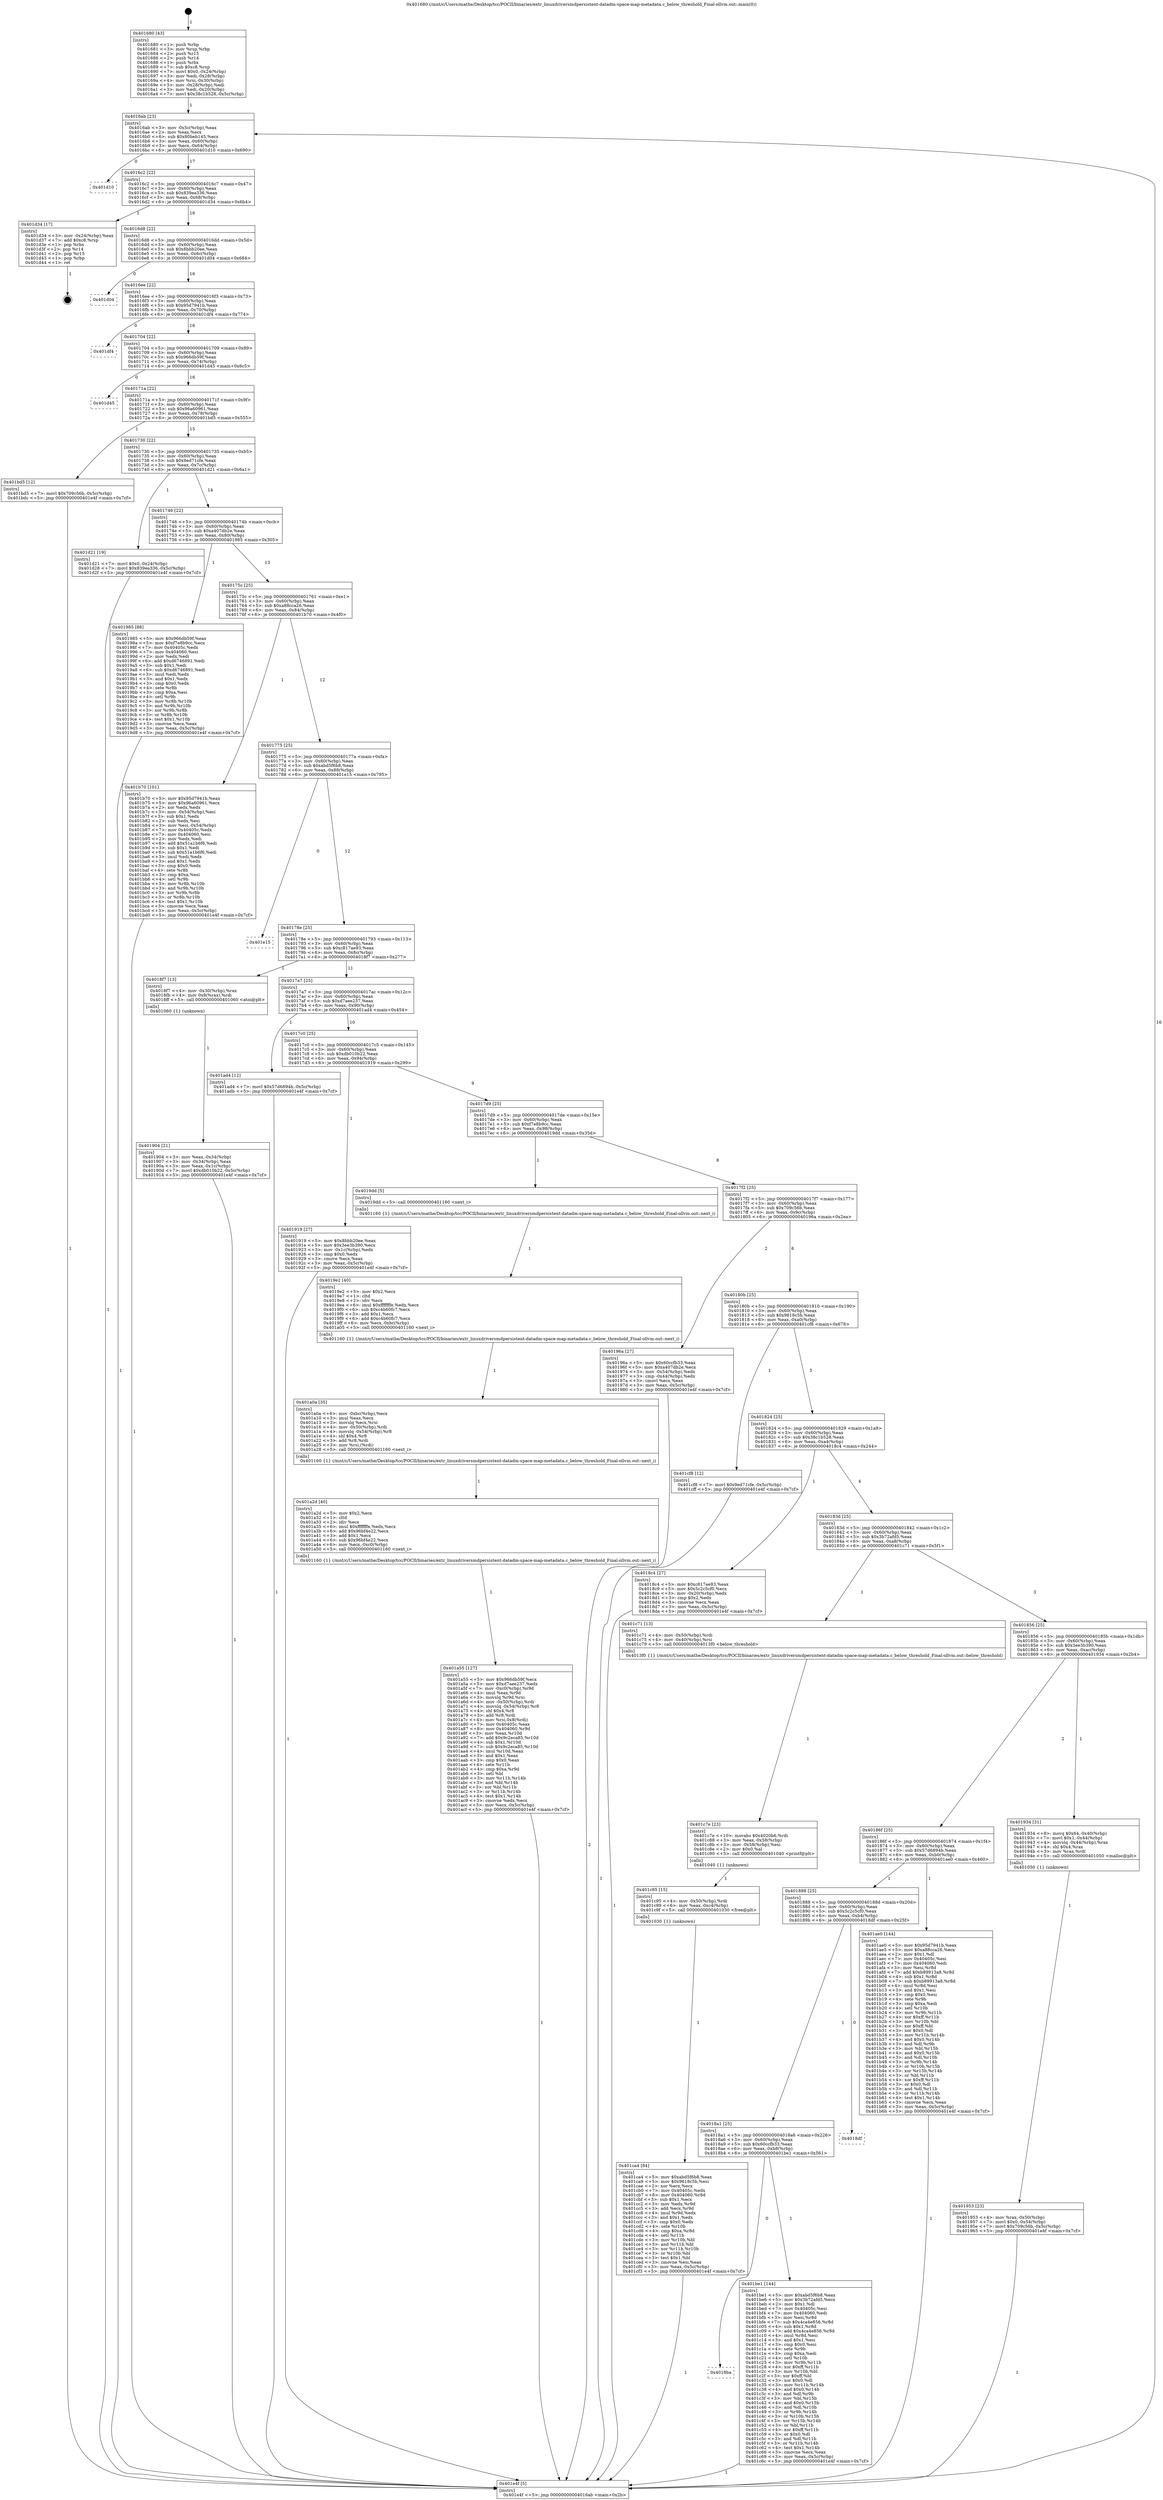 digraph "0x401680" {
  label = "0x401680 (/mnt/c/Users/mathe/Desktop/tcc/POCII/binaries/extr_linuxdriversmdpersistent-datadm-space-map-metadata.c_below_threshold_Final-ollvm.out::main(0))"
  labelloc = "t"
  node[shape=record]

  Entry [label="",width=0.3,height=0.3,shape=circle,fillcolor=black,style=filled]
  "0x4016ab" [label="{
     0x4016ab [23]\l
     | [instrs]\l
     &nbsp;&nbsp;0x4016ab \<+3\>: mov -0x5c(%rbp),%eax\l
     &nbsp;&nbsp;0x4016ae \<+2\>: mov %eax,%ecx\l
     &nbsp;&nbsp;0x4016b0 \<+6\>: sub $0x80beb145,%ecx\l
     &nbsp;&nbsp;0x4016b6 \<+3\>: mov %eax,-0x60(%rbp)\l
     &nbsp;&nbsp;0x4016b9 \<+3\>: mov %ecx,-0x64(%rbp)\l
     &nbsp;&nbsp;0x4016bc \<+6\>: je 0000000000401d10 \<main+0x690\>\l
  }"]
  "0x401d10" [label="{
     0x401d10\l
  }", style=dashed]
  "0x4016c2" [label="{
     0x4016c2 [22]\l
     | [instrs]\l
     &nbsp;&nbsp;0x4016c2 \<+5\>: jmp 00000000004016c7 \<main+0x47\>\l
     &nbsp;&nbsp;0x4016c7 \<+3\>: mov -0x60(%rbp),%eax\l
     &nbsp;&nbsp;0x4016ca \<+5\>: sub $0x839ea336,%eax\l
     &nbsp;&nbsp;0x4016cf \<+3\>: mov %eax,-0x68(%rbp)\l
     &nbsp;&nbsp;0x4016d2 \<+6\>: je 0000000000401d34 \<main+0x6b4\>\l
  }"]
  Exit [label="",width=0.3,height=0.3,shape=circle,fillcolor=black,style=filled,peripheries=2]
  "0x401d34" [label="{
     0x401d34 [17]\l
     | [instrs]\l
     &nbsp;&nbsp;0x401d34 \<+3\>: mov -0x24(%rbp),%eax\l
     &nbsp;&nbsp;0x401d37 \<+7\>: add $0xc8,%rsp\l
     &nbsp;&nbsp;0x401d3e \<+1\>: pop %rbx\l
     &nbsp;&nbsp;0x401d3f \<+2\>: pop %r14\l
     &nbsp;&nbsp;0x401d41 \<+2\>: pop %r15\l
     &nbsp;&nbsp;0x401d43 \<+1\>: pop %rbp\l
     &nbsp;&nbsp;0x401d44 \<+1\>: ret\l
  }"]
  "0x4016d8" [label="{
     0x4016d8 [22]\l
     | [instrs]\l
     &nbsp;&nbsp;0x4016d8 \<+5\>: jmp 00000000004016dd \<main+0x5d\>\l
     &nbsp;&nbsp;0x4016dd \<+3\>: mov -0x60(%rbp),%eax\l
     &nbsp;&nbsp;0x4016e0 \<+5\>: sub $0x8bbb20ee,%eax\l
     &nbsp;&nbsp;0x4016e5 \<+3\>: mov %eax,-0x6c(%rbp)\l
     &nbsp;&nbsp;0x4016e8 \<+6\>: je 0000000000401d04 \<main+0x684\>\l
  }"]
  "0x401ca4" [label="{
     0x401ca4 [84]\l
     | [instrs]\l
     &nbsp;&nbsp;0x401ca4 \<+5\>: mov $0xabd5f6b8,%eax\l
     &nbsp;&nbsp;0x401ca9 \<+5\>: mov $0x9618c5b,%esi\l
     &nbsp;&nbsp;0x401cae \<+2\>: xor %ecx,%ecx\l
     &nbsp;&nbsp;0x401cb0 \<+7\>: mov 0x40405c,%edx\l
     &nbsp;&nbsp;0x401cb7 \<+8\>: mov 0x404060,%r8d\l
     &nbsp;&nbsp;0x401cbf \<+3\>: sub $0x1,%ecx\l
     &nbsp;&nbsp;0x401cc2 \<+3\>: mov %edx,%r9d\l
     &nbsp;&nbsp;0x401cc5 \<+3\>: add %ecx,%r9d\l
     &nbsp;&nbsp;0x401cc8 \<+4\>: imul %r9d,%edx\l
     &nbsp;&nbsp;0x401ccc \<+3\>: and $0x1,%edx\l
     &nbsp;&nbsp;0x401ccf \<+3\>: cmp $0x0,%edx\l
     &nbsp;&nbsp;0x401cd2 \<+4\>: sete %r10b\l
     &nbsp;&nbsp;0x401cd6 \<+4\>: cmp $0xa,%r8d\l
     &nbsp;&nbsp;0x401cda \<+4\>: setl %r11b\l
     &nbsp;&nbsp;0x401cde \<+3\>: mov %r10b,%bl\l
     &nbsp;&nbsp;0x401ce1 \<+3\>: and %r11b,%bl\l
     &nbsp;&nbsp;0x401ce4 \<+3\>: xor %r11b,%r10b\l
     &nbsp;&nbsp;0x401ce7 \<+3\>: or %r10b,%bl\l
     &nbsp;&nbsp;0x401cea \<+3\>: test $0x1,%bl\l
     &nbsp;&nbsp;0x401ced \<+3\>: cmovne %esi,%eax\l
     &nbsp;&nbsp;0x401cf0 \<+3\>: mov %eax,-0x5c(%rbp)\l
     &nbsp;&nbsp;0x401cf3 \<+5\>: jmp 0000000000401e4f \<main+0x7cf\>\l
  }"]
  "0x401d04" [label="{
     0x401d04\l
  }", style=dashed]
  "0x4016ee" [label="{
     0x4016ee [22]\l
     | [instrs]\l
     &nbsp;&nbsp;0x4016ee \<+5\>: jmp 00000000004016f3 \<main+0x73\>\l
     &nbsp;&nbsp;0x4016f3 \<+3\>: mov -0x60(%rbp),%eax\l
     &nbsp;&nbsp;0x4016f6 \<+5\>: sub $0x95d7941b,%eax\l
     &nbsp;&nbsp;0x4016fb \<+3\>: mov %eax,-0x70(%rbp)\l
     &nbsp;&nbsp;0x4016fe \<+6\>: je 0000000000401df4 \<main+0x774\>\l
  }"]
  "0x401c95" [label="{
     0x401c95 [15]\l
     | [instrs]\l
     &nbsp;&nbsp;0x401c95 \<+4\>: mov -0x50(%rbp),%rdi\l
     &nbsp;&nbsp;0x401c99 \<+6\>: mov %eax,-0xc4(%rbp)\l
     &nbsp;&nbsp;0x401c9f \<+5\>: call 0000000000401030 \<free@plt\>\l
     | [calls]\l
     &nbsp;&nbsp;0x401030 \{1\} (unknown)\l
  }"]
  "0x401df4" [label="{
     0x401df4\l
  }", style=dashed]
  "0x401704" [label="{
     0x401704 [22]\l
     | [instrs]\l
     &nbsp;&nbsp;0x401704 \<+5\>: jmp 0000000000401709 \<main+0x89\>\l
     &nbsp;&nbsp;0x401709 \<+3\>: mov -0x60(%rbp),%eax\l
     &nbsp;&nbsp;0x40170c \<+5\>: sub $0x966db59f,%eax\l
     &nbsp;&nbsp;0x401711 \<+3\>: mov %eax,-0x74(%rbp)\l
     &nbsp;&nbsp;0x401714 \<+6\>: je 0000000000401d45 \<main+0x6c5\>\l
  }"]
  "0x401c7e" [label="{
     0x401c7e [23]\l
     | [instrs]\l
     &nbsp;&nbsp;0x401c7e \<+10\>: movabs $0x4020b6,%rdi\l
     &nbsp;&nbsp;0x401c88 \<+3\>: mov %eax,-0x58(%rbp)\l
     &nbsp;&nbsp;0x401c8b \<+3\>: mov -0x58(%rbp),%esi\l
     &nbsp;&nbsp;0x401c8e \<+2\>: mov $0x0,%al\l
     &nbsp;&nbsp;0x401c90 \<+5\>: call 0000000000401040 \<printf@plt\>\l
     | [calls]\l
     &nbsp;&nbsp;0x401040 \{1\} (unknown)\l
  }"]
  "0x401d45" [label="{
     0x401d45\l
  }", style=dashed]
  "0x40171a" [label="{
     0x40171a [22]\l
     | [instrs]\l
     &nbsp;&nbsp;0x40171a \<+5\>: jmp 000000000040171f \<main+0x9f\>\l
     &nbsp;&nbsp;0x40171f \<+3\>: mov -0x60(%rbp),%eax\l
     &nbsp;&nbsp;0x401722 \<+5\>: sub $0x96a60961,%eax\l
     &nbsp;&nbsp;0x401727 \<+3\>: mov %eax,-0x78(%rbp)\l
     &nbsp;&nbsp;0x40172a \<+6\>: je 0000000000401bd5 \<main+0x555\>\l
  }"]
  "0x4018ba" [label="{
     0x4018ba\l
  }", style=dashed]
  "0x401bd5" [label="{
     0x401bd5 [12]\l
     | [instrs]\l
     &nbsp;&nbsp;0x401bd5 \<+7\>: movl $0x709c56b,-0x5c(%rbp)\l
     &nbsp;&nbsp;0x401bdc \<+5\>: jmp 0000000000401e4f \<main+0x7cf\>\l
  }"]
  "0x401730" [label="{
     0x401730 [22]\l
     | [instrs]\l
     &nbsp;&nbsp;0x401730 \<+5\>: jmp 0000000000401735 \<main+0xb5\>\l
     &nbsp;&nbsp;0x401735 \<+3\>: mov -0x60(%rbp),%eax\l
     &nbsp;&nbsp;0x401738 \<+5\>: sub $0x9ed71cfe,%eax\l
     &nbsp;&nbsp;0x40173d \<+3\>: mov %eax,-0x7c(%rbp)\l
     &nbsp;&nbsp;0x401740 \<+6\>: je 0000000000401d21 \<main+0x6a1\>\l
  }"]
  "0x401be1" [label="{
     0x401be1 [144]\l
     | [instrs]\l
     &nbsp;&nbsp;0x401be1 \<+5\>: mov $0xabd5f6b8,%eax\l
     &nbsp;&nbsp;0x401be6 \<+5\>: mov $0x3b72afd5,%ecx\l
     &nbsp;&nbsp;0x401beb \<+2\>: mov $0x1,%dl\l
     &nbsp;&nbsp;0x401bed \<+7\>: mov 0x40405c,%esi\l
     &nbsp;&nbsp;0x401bf4 \<+7\>: mov 0x404060,%edi\l
     &nbsp;&nbsp;0x401bfb \<+3\>: mov %esi,%r8d\l
     &nbsp;&nbsp;0x401bfe \<+7\>: sub $0x4ca4e856,%r8d\l
     &nbsp;&nbsp;0x401c05 \<+4\>: sub $0x1,%r8d\l
     &nbsp;&nbsp;0x401c09 \<+7\>: add $0x4ca4e856,%r8d\l
     &nbsp;&nbsp;0x401c10 \<+4\>: imul %r8d,%esi\l
     &nbsp;&nbsp;0x401c14 \<+3\>: and $0x1,%esi\l
     &nbsp;&nbsp;0x401c17 \<+3\>: cmp $0x0,%esi\l
     &nbsp;&nbsp;0x401c1a \<+4\>: sete %r9b\l
     &nbsp;&nbsp;0x401c1e \<+3\>: cmp $0xa,%edi\l
     &nbsp;&nbsp;0x401c21 \<+4\>: setl %r10b\l
     &nbsp;&nbsp;0x401c25 \<+3\>: mov %r9b,%r11b\l
     &nbsp;&nbsp;0x401c28 \<+4\>: xor $0xff,%r11b\l
     &nbsp;&nbsp;0x401c2c \<+3\>: mov %r10b,%bl\l
     &nbsp;&nbsp;0x401c2f \<+3\>: xor $0xff,%bl\l
     &nbsp;&nbsp;0x401c32 \<+3\>: xor $0x0,%dl\l
     &nbsp;&nbsp;0x401c35 \<+3\>: mov %r11b,%r14b\l
     &nbsp;&nbsp;0x401c38 \<+4\>: and $0x0,%r14b\l
     &nbsp;&nbsp;0x401c3c \<+3\>: and %dl,%r9b\l
     &nbsp;&nbsp;0x401c3f \<+3\>: mov %bl,%r15b\l
     &nbsp;&nbsp;0x401c42 \<+4\>: and $0x0,%r15b\l
     &nbsp;&nbsp;0x401c46 \<+3\>: and %dl,%r10b\l
     &nbsp;&nbsp;0x401c49 \<+3\>: or %r9b,%r14b\l
     &nbsp;&nbsp;0x401c4c \<+3\>: or %r10b,%r15b\l
     &nbsp;&nbsp;0x401c4f \<+3\>: xor %r15b,%r14b\l
     &nbsp;&nbsp;0x401c52 \<+3\>: or %bl,%r11b\l
     &nbsp;&nbsp;0x401c55 \<+4\>: xor $0xff,%r11b\l
     &nbsp;&nbsp;0x401c59 \<+3\>: or $0x0,%dl\l
     &nbsp;&nbsp;0x401c5c \<+3\>: and %dl,%r11b\l
     &nbsp;&nbsp;0x401c5f \<+3\>: or %r11b,%r14b\l
     &nbsp;&nbsp;0x401c62 \<+4\>: test $0x1,%r14b\l
     &nbsp;&nbsp;0x401c66 \<+3\>: cmovne %ecx,%eax\l
     &nbsp;&nbsp;0x401c69 \<+3\>: mov %eax,-0x5c(%rbp)\l
     &nbsp;&nbsp;0x401c6c \<+5\>: jmp 0000000000401e4f \<main+0x7cf\>\l
  }"]
  "0x401d21" [label="{
     0x401d21 [19]\l
     | [instrs]\l
     &nbsp;&nbsp;0x401d21 \<+7\>: movl $0x0,-0x24(%rbp)\l
     &nbsp;&nbsp;0x401d28 \<+7\>: movl $0x839ea336,-0x5c(%rbp)\l
     &nbsp;&nbsp;0x401d2f \<+5\>: jmp 0000000000401e4f \<main+0x7cf\>\l
  }"]
  "0x401746" [label="{
     0x401746 [22]\l
     | [instrs]\l
     &nbsp;&nbsp;0x401746 \<+5\>: jmp 000000000040174b \<main+0xcb\>\l
     &nbsp;&nbsp;0x40174b \<+3\>: mov -0x60(%rbp),%eax\l
     &nbsp;&nbsp;0x40174e \<+5\>: sub $0xa407db2e,%eax\l
     &nbsp;&nbsp;0x401753 \<+3\>: mov %eax,-0x80(%rbp)\l
     &nbsp;&nbsp;0x401756 \<+6\>: je 0000000000401985 \<main+0x305\>\l
  }"]
  "0x4018a1" [label="{
     0x4018a1 [25]\l
     | [instrs]\l
     &nbsp;&nbsp;0x4018a1 \<+5\>: jmp 00000000004018a6 \<main+0x226\>\l
     &nbsp;&nbsp;0x4018a6 \<+3\>: mov -0x60(%rbp),%eax\l
     &nbsp;&nbsp;0x4018a9 \<+5\>: sub $0x60ccfb33,%eax\l
     &nbsp;&nbsp;0x4018ae \<+6\>: mov %eax,-0xb8(%rbp)\l
     &nbsp;&nbsp;0x4018b4 \<+6\>: je 0000000000401be1 \<main+0x561\>\l
  }"]
  "0x401985" [label="{
     0x401985 [88]\l
     | [instrs]\l
     &nbsp;&nbsp;0x401985 \<+5\>: mov $0x966db59f,%eax\l
     &nbsp;&nbsp;0x40198a \<+5\>: mov $0xf7e8b9cc,%ecx\l
     &nbsp;&nbsp;0x40198f \<+7\>: mov 0x40405c,%edx\l
     &nbsp;&nbsp;0x401996 \<+7\>: mov 0x404060,%esi\l
     &nbsp;&nbsp;0x40199d \<+2\>: mov %edx,%edi\l
     &nbsp;&nbsp;0x40199f \<+6\>: add $0xd6746891,%edi\l
     &nbsp;&nbsp;0x4019a5 \<+3\>: sub $0x1,%edi\l
     &nbsp;&nbsp;0x4019a8 \<+6\>: sub $0xd6746891,%edi\l
     &nbsp;&nbsp;0x4019ae \<+3\>: imul %edi,%edx\l
     &nbsp;&nbsp;0x4019b1 \<+3\>: and $0x1,%edx\l
     &nbsp;&nbsp;0x4019b4 \<+3\>: cmp $0x0,%edx\l
     &nbsp;&nbsp;0x4019b7 \<+4\>: sete %r8b\l
     &nbsp;&nbsp;0x4019bb \<+3\>: cmp $0xa,%esi\l
     &nbsp;&nbsp;0x4019be \<+4\>: setl %r9b\l
     &nbsp;&nbsp;0x4019c2 \<+3\>: mov %r8b,%r10b\l
     &nbsp;&nbsp;0x4019c5 \<+3\>: and %r9b,%r10b\l
     &nbsp;&nbsp;0x4019c8 \<+3\>: xor %r9b,%r8b\l
     &nbsp;&nbsp;0x4019cb \<+3\>: or %r8b,%r10b\l
     &nbsp;&nbsp;0x4019ce \<+4\>: test $0x1,%r10b\l
     &nbsp;&nbsp;0x4019d2 \<+3\>: cmovne %ecx,%eax\l
     &nbsp;&nbsp;0x4019d5 \<+3\>: mov %eax,-0x5c(%rbp)\l
     &nbsp;&nbsp;0x4019d8 \<+5\>: jmp 0000000000401e4f \<main+0x7cf\>\l
  }"]
  "0x40175c" [label="{
     0x40175c [25]\l
     | [instrs]\l
     &nbsp;&nbsp;0x40175c \<+5\>: jmp 0000000000401761 \<main+0xe1\>\l
     &nbsp;&nbsp;0x401761 \<+3\>: mov -0x60(%rbp),%eax\l
     &nbsp;&nbsp;0x401764 \<+5\>: sub $0xa88cca26,%eax\l
     &nbsp;&nbsp;0x401769 \<+6\>: mov %eax,-0x84(%rbp)\l
     &nbsp;&nbsp;0x40176f \<+6\>: je 0000000000401b70 \<main+0x4f0\>\l
  }"]
  "0x4018df" [label="{
     0x4018df\l
  }", style=dashed]
  "0x401b70" [label="{
     0x401b70 [101]\l
     | [instrs]\l
     &nbsp;&nbsp;0x401b70 \<+5\>: mov $0x95d7941b,%eax\l
     &nbsp;&nbsp;0x401b75 \<+5\>: mov $0x96a60961,%ecx\l
     &nbsp;&nbsp;0x401b7a \<+2\>: xor %edx,%edx\l
     &nbsp;&nbsp;0x401b7c \<+3\>: mov -0x54(%rbp),%esi\l
     &nbsp;&nbsp;0x401b7f \<+3\>: sub $0x1,%edx\l
     &nbsp;&nbsp;0x401b82 \<+2\>: sub %edx,%esi\l
     &nbsp;&nbsp;0x401b84 \<+3\>: mov %esi,-0x54(%rbp)\l
     &nbsp;&nbsp;0x401b87 \<+7\>: mov 0x40405c,%edx\l
     &nbsp;&nbsp;0x401b8e \<+7\>: mov 0x404060,%esi\l
     &nbsp;&nbsp;0x401b95 \<+2\>: mov %edx,%edi\l
     &nbsp;&nbsp;0x401b97 \<+6\>: add $0x51a1b6f6,%edi\l
     &nbsp;&nbsp;0x401b9d \<+3\>: sub $0x1,%edi\l
     &nbsp;&nbsp;0x401ba0 \<+6\>: sub $0x51a1b6f6,%edi\l
     &nbsp;&nbsp;0x401ba6 \<+3\>: imul %edi,%edx\l
     &nbsp;&nbsp;0x401ba9 \<+3\>: and $0x1,%edx\l
     &nbsp;&nbsp;0x401bac \<+3\>: cmp $0x0,%edx\l
     &nbsp;&nbsp;0x401baf \<+4\>: sete %r8b\l
     &nbsp;&nbsp;0x401bb3 \<+3\>: cmp $0xa,%esi\l
     &nbsp;&nbsp;0x401bb6 \<+4\>: setl %r9b\l
     &nbsp;&nbsp;0x401bba \<+3\>: mov %r8b,%r10b\l
     &nbsp;&nbsp;0x401bbd \<+3\>: and %r9b,%r10b\l
     &nbsp;&nbsp;0x401bc0 \<+3\>: xor %r9b,%r8b\l
     &nbsp;&nbsp;0x401bc3 \<+3\>: or %r8b,%r10b\l
     &nbsp;&nbsp;0x401bc6 \<+4\>: test $0x1,%r10b\l
     &nbsp;&nbsp;0x401bca \<+3\>: cmovne %ecx,%eax\l
     &nbsp;&nbsp;0x401bcd \<+3\>: mov %eax,-0x5c(%rbp)\l
     &nbsp;&nbsp;0x401bd0 \<+5\>: jmp 0000000000401e4f \<main+0x7cf\>\l
  }"]
  "0x401775" [label="{
     0x401775 [25]\l
     | [instrs]\l
     &nbsp;&nbsp;0x401775 \<+5\>: jmp 000000000040177a \<main+0xfa\>\l
     &nbsp;&nbsp;0x40177a \<+3\>: mov -0x60(%rbp),%eax\l
     &nbsp;&nbsp;0x40177d \<+5\>: sub $0xabd5f6b8,%eax\l
     &nbsp;&nbsp;0x401782 \<+6\>: mov %eax,-0x88(%rbp)\l
     &nbsp;&nbsp;0x401788 \<+6\>: je 0000000000401e15 \<main+0x795\>\l
  }"]
  "0x401888" [label="{
     0x401888 [25]\l
     | [instrs]\l
     &nbsp;&nbsp;0x401888 \<+5\>: jmp 000000000040188d \<main+0x20d\>\l
     &nbsp;&nbsp;0x40188d \<+3\>: mov -0x60(%rbp),%eax\l
     &nbsp;&nbsp;0x401890 \<+5\>: sub $0x5c2c5cf0,%eax\l
     &nbsp;&nbsp;0x401895 \<+6\>: mov %eax,-0xb4(%rbp)\l
     &nbsp;&nbsp;0x40189b \<+6\>: je 00000000004018df \<main+0x25f\>\l
  }"]
  "0x401e15" [label="{
     0x401e15\l
  }", style=dashed]
  "0x40178e" [label="{
     0x40178e [25]\l
     | [instrs]\l
     &nbsp;&nbsp;0x40178e \<+5\>: jmp 0000000000401793 \<main+0x113\>\l
     &nbsp;&nbsp;0x401793 \<+3\>: mov -0x60(%rbp),%eax\l
     &nbsp;&nbsp;0x401796 \<+5\>: sub $0xc817ae93,%eax\l
     &nbsp;&nbsp;0x40179b \<+6\>: mov %eax,-0x8c(%rbp)\l
     &nbsp;&nbsp;0x4017a1 \<+6\>: je 00000000004018f7 \<main+0x277\>\l
  }"]
  "0x401ae0" [label="{
     0x401ae0 [144]\l
     | [instrs]\l
     &nbsp;&nbsp;0x401ae0 \<+5\>: mov $0x95d7941b,%eax\l
     &nbsp;&nbsp;0x401ae5 \<+5\>: mov $0xa88cca26,%ecx\l
     &nbsp;&nbsp;0x401aea \<+2\>: mov $0x1,%dl\l
     &nbsp;&nbsp;0x401aec \<+7\>: mov 0x40405c,%esi\l
     &nbsp;&nbsp;0x401af3 \<+7\>: mov 0x404060,%edi\l
     &nbsp;&nbsp;0x401afa \<+3\>: mov %esi,%r8d\l
     &nbsp;&nbsp;0x401afd \<+7\>: add $0xb89913a8,%r8d\l
     &nbsp;&nbsp;0x401b04 \<+4\>: sub $0x1,%r8d\l
     &nbsp;&nbsp;0x401b08 \<+7\>: sub $0xb89913a8,%r8d\l
     &nbsp;&nbsp;0x401b0f \<+4\>: imul %r8d,%esi\l
     &nbsp;&nbsp;0x401b13 \<+3\>: and $0x1,%esi\l
     &nbsp;&nbsp;0x401b16 \<+3\>: cmp $0x0,%esi\l
     &nbsp;&nbsp;0x401b19 \<+4\>: sete %r9b\l
     &nbsp;&nbsp;0x401b1d \<+3\>: cmp $0xa,%edi\l
     &nbsp;&nbsp;0x401b20 \<+4\>: setl %r10b\l
     &nbsp;&nbsp;0x401b24 \<+3\>: mov %r9b,%r11b\l
     &nbsp;&nbsp;0x401b27 \<+4\>: xor $0xff,%r11b\l
     &nbsp;&nbsp;0x401b2b \<+3\>: mov %r10b,%bl\l
     &nbsp;&nbsp;0x401b2e \<+3\>: xor $0xff,%bl\l
     &nbsp;&nbsp;0x401b31 \<+3\>: xor $0x0,%dl\l
     &nbsp;&nbsp;0x401b34 \<+3\>: mov %r11b,%r14b\l
     &nbsp;&nbsp;0x401b37 \<+4\>: and $0x0,%r14b\l
     &nbsp;&nbsp;0x401b3b \<+3\>: and %dl,%r9b\l
     &nbsp;&nbsp;0x401b3e \<+3\>: mov %bl,%r15b\l
     &nbsp;&nbsp;0x401b41 \<+4\>: and $0x0,%r15b\l
     &nbsp;&nbsp;0x401b45 \<+3\>: and %dl,%r10b\l
     &nbsp;&nbsp;0x401b48 \<+3\>: or %r9b,%r14b\l
     &nbsp;&nbsp;0x401b4b \<+3\>: or %r10b,%r15b\l
     &nbsp;&nbsp;0x401b4e \<+3\>: xor %r15b,%r14b\l
     &nbsp;&nbsp;0x401b51 \<+3\>: or %bl,%r11b\l
     &nbsp;&nbsp;0x401b54 \<+4\>: xor $0xff,%r11b\l
     &nbsp;&nbsp;0x401b58 \<+3\>: or $0x0,%dl\l
     &nbsp;&nbsp;0x401b5b \<+3\>: and %dl,%r11b\l
     &nbsp;&nbsp;0x401b5e \<+3\>: or %r11b,%r14b\l
     &nbsp;&nbsp;0x401b61 \<+4\>: test $0x1,%r14b\l
     &nbsp;&nbsp;0x401b65 \<+3\>: cmovne %ecx,%eax\l
     &nbsp;&nbsp;0x401b68 \<+3\>: mov %eax,-0x5c(%rbp)\l
     &nbsp;&nbsp;0x401b6b \<+5\>: jmp 0000000000401e4f \<main+0x7cf\>\l
  }"]
  "0x4018f7" [label="{
     0x4018f7 [13]\l
     | [instrs]\l
     &nbsp;&nbsp;0x4018f7 \<+4\>: mov -0x30(%rbp),%rax\l
     &nbsp;&nbsp;0x4018fb \<+4\>: mov 0x8(%rax),%rdi\l
     &nbsp;&nbsp;0x4018ff \<+5\>: call 0000000000401060 \<atoi@plt\>\l
     | [calls]\l
     &nbsp;&nbsp;0x401060 \{1\} (unknown)\l
  }"]
  "0x4017a7" [label="{
     0x4017a7 [25]\l
     | [instrs]\l
     &nbsp;&nbsp;0x4017a7 \<+5\>: jmp 00000000004017ac \<main+0x12c\>\l
     &nbsp;&nbsp;0x4017ac \<+3\>: mov -0x60(%rbp),%eax\l
     &nbsp;&nbsp;0x4017af \<+5\>: sub $0xd7aee237,%eax\l
     &nbsp;&nbsp;0x4017b4 \<+6\>: mov %eax,-0x90(%rbp)\l
     &nbsp;&nbsp;0x4017ba \<+6\>: je 0000000000401ad4 \<main+0x454\>\l
  }"]
  "0x401a55" [label="{
     0x401a55 [127]\l
     | [instrs]\l
     &nbsp;&nbsp;0x401a55 \<+5\>: mov $0x966db59f,%ecx\l
     &nbsp;&nbsp;0x401a5a \<+5\>: mov $0xd7aee237,%edx\l
     &nbsp;&nbsp;0x401a5f \<+7\>: mov -0xc0(%rbp),%r9d\l
     &nbsp;&nbsp;0x401a66 \<+4\>: imul %eax,%r9d\l
     &nbsp;&nbsp;0x401a6a \<+3\>: movslq %r9d,%rsi\l
     &nbsp;&nbsp;0x401a6d \<+4\>: mov -0x50(%rbp),%rdi\l
     &nbsp;&nbsp;0x401a71 \<+4\>: movslq -0x54(%rbp),%r8\l
     &nbsp;&nbsp;0x401a75 \<+4\>: shl $0x4,%r8\l
     &nbsp;&nbsp;0x401a79 \<+3\>: add %r8,%rdi\l
     &nbsp;&nbsp;0x401a7c \<+4\>: mov %rsi,0x8(%rdi)\l
     &nbsp;&nbsp;0x401a80 \<+7\>: mov 0x40405c,%eax\l
     &nbsp;&nbsp;0x401a87 \<+8\>: mov 0x404060,%r9d\l
     &nbsp;&nbsp;0x401a8f \<+3\>: mov %eax,%r10d\l
     &nbsp;&nbsp;0x401a92 \<+7\>: add $0x9c2eca85,%r10d\l
     &nbsp;&nbsp;0x401a99 \<+4\>: sub $0x1,%r10d\l
     &nbsp;&nbsp;0x401a9d \<+7\>: sub $0x9c2eca85,%r10d\l
     &nbsp;&nbsp;0x401aa4 \<+4\>: imul %r10d,%eax\l
     &nbsp;&nbsp;0x401aa8 \<+3\>: and $0x1,%eax\l
     &nbsp;&nbsp;0x401aab \<+3\>: cmp $0x0,%eax\l
     &nbsp;&nbsp;0x401aae \<+4\>: sete %r11b\l
     &nbsp;&nbsp;0x401ab2 \<+4\>: cmp $0xa,%r9d\l
     &nbsp;&nbsp;0x401ab6 \<+3\>: setl %bl\l
     &nbsp;&nbsp;0x401ab9 \<+3\>: mov %r11b,%r14b\l
     &nbsp;&nbsp;0x401abc \<+3\>: and %bl,%r14b\l
     &nbsp;&nbsp;0x401abf \<+3\>: xor %bl,%r11b\l
     &nbsp;&nbsp;0x401ac2 \<+3\>: or %r11b,%r14b\l
     &nbsp;&nbsp;0x401ac5 \<+4\>: test $0x1,%r14b\l
     &nbsp;&nbsp;0x401ac9 \<+3\>: cmovne %edx,%ecx\l
     &nbsp;&nbsp;0x401acc \<+3\>: mov %ecx,-0x5c(%rbp)\l
     &nbsp;&nbsp;0x401acf \<+5\>: jmp 0000000000401e4f \<main+0x7cf\>\l
  }"]
  "0x401ad4" [label="{
     0x401ad4 [12]\l
     | [instrs]\l
     &nbsp;&nbsp;0x401ad4 \<+7\>: movl $0x57d6894b,-0x5c(%rbp)\l
     &nbsp;&nbsp;0x401adb \<+5\>: jmp 0000000000401e4f \<main+0x7cf\>\l
  }"]
  "0x4017c0" [label="{
     0x4017c0 [25]\l
     | [instrs]\l
     &nbsp;&nbsp;0x4017c0 \<+5\>: jmp 00000000004017c5 \<main+0x145\>\l
     &nbsp;&nbsp;0x4017c5 \<+3\>: mov -0x60(%rbp),%eax\l
     &nbsp;&nbsp;0x4017c8 \<+5\>: sub $0xdb010b22,%eax\l
     &nbsp;&nbsp;0x4017cd \<+6\>: mov %eax,-0x94(%rbp)\l
     &nbsp;&nbsp;0x4017d3 \<+6\>: je 0000000000401919 \<main+0x299\>\l
  }"]
  "0x401a2d" [label="{
     0x401a2d [40]\l
     | [instrs]\l
     &nbsp;&nbsp;0x401a2d \<+5\>: mov $0x2,%ecx\l
     &nbsp;&nbsp;0x401a32 \<+1\>: cltd\l
     &nbsp;&nbsp;0x401a33 \<+2\>: idiv %ecx\l
     &nbsp;&nbsp;0x401a35 \<+6\>: imul $0xfffffffe,%edx,%ecx\l
     &nbsp;&nbsp;0x401a3b \<+6\>: add $0x96bf4e22,%ecx\l
     &nbsp;&nbsp;0x401a41 \<+3\>: add $0x1,%ecx\l
     &nbsp;&nbsp;0x401a44 \<+6\>: sub $0x96bf4e22,%ecx\l
     &nbsp;&nbsp;0x401a4a \<+6\>: mov %ecx,-0xc0(%rbp)\l
     &nbsp;&nbsp;0x401a50 \<+5\>: call 0000000000401160 \<next_i\>\l
     | [calls]\l
     &nbsp;&nbsp;0x401160 \{1\} (/mnt/c/Users/mathe/Desktop/tcc/POCII/binaries/extr_linuxdriversmdpersistent-datadm-space-map-metadata.c_below_threshold_Final-ollvm.out::next_i)\l
  }"]
  "0x401919" [label="{
     0x401919 [27]\l
     | [instrs]\l
     &nbsp;&nbsp;0x401919 \<+5\>: mov $0x8bbb20ee,%eax\l
     &nbsp;&nbsp;0x40191e \<+5\>: mov $0x3ee3b390,%ecx\l
     &nbsp;&nbsp;0x401923 \<+3\>: mov -0x1c(%rbp),%edx\l
     &nbsp;&nbsp;0x401926 \<+3\>: cmp $0x0,%edx\l
     &nbsp;&nbsp;0x401929 \<+3\>: cmove %ecx,%eax\l
     &nbsp;&nbsp;0x40192c \<+3\>: mov %eax,-0x5c(%rbp)\l
     &nbsp;&nbsp;0x40192f \<+5\>: jmp 0000000000401e4f \<main+0x7cf\>\l
  }"]
  "0x4017d9" [label="{
     0x4017d9 [25]\l
     | [instrs]\l
     &nbsp;&nbsp;0x4017d9 \<+5\>: jmp 00000000004017de \<main+0x15e\>\l
     &nbsp;&nbsp;0x4017de \<+3\>: mov -0x60(%rbp),%eax\l
     &nbsp;&nbsp;0x4017e1 \<+5\>: sub $0xf7e8b9cc,%eax\l
     &nbsp;&nbsp;0x4017e6 \<+6\>: mov %eax,-0x98(%rbp)\l
     &nbsp;&nbsp;0x4017ec \<+6\>: je 00000000004019dd \<main+0x35d\>\l
  }"]
  "0x401a0a" [label="{
     0x401a0a [35]\l
     | [instrs]\l
     &nbsp;&nbsp;0x401a0a \<+6\>: mov -0xbc(%rbp),%ecx\l
     &nbsp;&nbsp;0x401a10 \<+3\>: imul %eax,%ecx\l
     &nbsp;&nbsp;0x401a13 \<+3\>: movslq %ecx,%rsi\l
     &nbsp;&nbsp;0x401a16 \<+4\>: mov -0x50(%rbp),%rdi\l
     &nbsp;&nbsp;0x401a1a \<+4\>: movslq -0x54(%rbp),%r8\l
     &nbsp;&nbsp;0x401a1e \<+4\>: shl $0x4,%r8\l
     &nbsp;&nbsp;0x401a22 \<+3\>: add %r8,%rdi\l
     &nbsp;&nbsp;0x401a25 \<+3\>: mov %rsi,(%rdi)\l
     &nbsp;&nbsp;0x401a28 \<+5\>: call 0000000000401160 \<next_i\>\l
     | [calls]\l
     &nbsp;&nbsp;0x401160 \{1\} (/mnt/c/Users/mathe/Desktop/tcc/POCII/binaries/extr_linuxdriversmdpersistent-datadm-space-map-metadata.c_below_threshold_Final-ollvm.out::next_i)\l
  }"]
  "0x4019dd" [label="{
     0x4019dd [5]\l
     | [instrs]\l
     &nbsp;&nbsp;0x4019dd \<+5\>: call 0000000000401160 \<next_i\>\l
     | [calls]\l
     &nbsp;&nbsp;0x401160 \{1\} (/mnt/c/Users/mathe/Desktop/tcc/POCII/binaries/extr_linuxdriversmdpersistent-datadm-space-map-metadata.c_below_threshold_Final-ollvm.out::next_i)\l
  }"]
  "0x4017f2" [label="{
     0x4017f2 [25]\l
     | [instrs]\l
     &nbsp;&nbsp;0x4017f2 \<+5\>: jmp 00000000004017f7 \<main+0x177\>\l
     &nbsp;&nbsp;0x4017f7 \<+3\>: mov -0x60(%rbp),%eax\l
     &nbsp;&nbsp;0x4017fa \<+5\>: sub $0x709c56b,%eax\l
     &nbsp;&nbsp;0x4017ff \<+6\>: mov %eax,-0x9c(%rbp)\l
     &nbsp;&nbsp;0x401805 \<+6\>: je 000000000040196a \<main+0x2ea\>\l
  }"]
  "0x4019e2" [label="{
     0x4019e2 [40]\l
     | [instrs]\l
     &nbsp;&nbsp;0x4019e2 \<+5\>: mov $0x2,%ecx\l
     &nbsp;&nbsp;0x4019e7 \<+1\>: cltd\l
     &nbsp;&nbsp;0x4019e8 \<+2\>: idiv %ecx\l
     &nbsp;&nbsp;0x4019ea \<+6\>: imul $0xfffffffe,%edx,%ecx\l
     &nbsp;&nbsp;0x4019f0 \<+6\>: sub $0xc4b60fc7,%ecx\l
     &nbsp;&nbsp;0x4019f6 \<+3\>: add $0x1,%ecx\l
     &nbsp;&nbsp;0x4019f9 \<+6\>: add $0xc4b60fc7,%ecx\l
     &nbsp;&nbsp;0x4019ff \<+6\>: mov %ecx,-0xbc(%rbp)\l
     &nbsp;&nbsp;0x401a05 \<+5\>: call 0000000000401160 \<next_i\>\l
     | [calls]\l
     &nbsp;&nbsp;0x401160 \{1\} (/mnt/c/Users/mathe/Desktop/tcc/POCII/binaries/extr_linuxdriversmdpersistent-datadm-space-map-metadata.c_below_threshold_Final-ollvm.out::next_i)\l
  }"]
  "0x40196a" [label="{
     0x40196a [27]\l
     | [instrs]\l
     &nbsp;&nbsp;0x40196a \<+5\>: mov $0x60ccfb33,%eax\l
     &nbsp;&nbsp;0x40196f \<+5\>: mov $0xa407db2e,%ecx\l
     &nbsp;&nbsp;0x401974 \<+3\>: mov -0x54(%rbp),%edx\l
     &nbsp;&nbsp;0x401977 \<+3\>: cmp -0x44(%rbp),%edx\l
     &nbsp;&nbsp;0x40197a \<+3\>: cmovl %ecx,%eax\l
     &nbsp;&nbsp;0x40197d \<+3\>: mov %eax,-0x5c(%rbp)\l
     &nbsp;&nbsp;0x401980 \<+5\>: jmp 0000000000401e4f \<main+0x7cf\>\l
  }"]
  "0x40180b" [label="{
     0x40180b [25]\l
     | [instrs]\l
     &nbsp;&nbsp;0x40180b \<+5\>: jmp 0000000000401810 \<main+0x190\>\l
     &nbsp;&nbsp;0x401810 \<+3\>: mov -0x60(%rbp),%eax\l
     &nbsp;&nbsp;0x401813 \<+5\>: sub $0x9618c5b,%eax\l
     &nbsp;&nbsp;0x401818 \<+6\>: mov %eax,-0xa0(%rbp)\l
     &nbsp;&nbsp;0x40181e \<+6\>: je 0000000000401cf8 \<main+0x678\>\l
  }"]
  "0x401953" [label="{
     0x401953 [23]\l
     | [instrs]\l
     &nbsp;&nbsp;0x401953 \<+4\>: mov %rax,-0x50(%rbp)\l
     &nbsp;&nbsp;0x401957 \<+7\>: movl $0x0,-0x54(%rbp)\l
     &nbsp;&nbsp;0x40195e \<+7\>: movl $0x709c56b,-0x5c(%rbp)\l
     &nbsp;&nbsp;0x401965 \<+5\>: jmp 0000000000401e4f \<main+0x7cf\>\l
  }"]
  "0x401cf8" [label="{
     0x401cf8 [12]\l
     | [instrs]\l
     &nbsp;&nbsp;0x401cf8 \<+7\>: movl $0x9ed71cfe,-0x5c(%rbp)\l
     &nbsp;&nbsp;0x401cff \<+5\>: jmp 0000000000401e4f \<main+0x7cf\>\l
  }"]
  "0x401824" [label="{
     0x401824 [25]\l
     | [instrs]\l
     &nbsp;&nbsp;0x401824 \<+5\>: jmp 0000000000401829 \<main+0x1a9\>\l
     &nbsp;&nbsp;0x401829 \<+3\>: mov -0x60(%rbp),%eax\l
     &nbsp;&nbsp;0x40182c \<+5\>: sub $0x38c1b528,%eax\l
     &nbsp;&nbsp;0x401831 \<+6\>: mov %eax,-0xa4(%rbp)\l
     &nbsp;&nbsp;0x401837 \<+6\>: je 00000000004018c4 \<main+0x244\>\l
  }"]
  "0x40186f" [label="{
     0x40186f [25]\l
     | [instrs]\l
     &nbsp;&nbsp;0x40186f \<+5\>: jmp 0000000000401874 \<main+0x1f4\>\l
     &nbsp;&nbsp;0x401874 \<+3\>: mov -0x60(%rbp),%eax\l
     &nbsp;&nbsp;0x401877 \<+5\>: sub $0x57d6894b,%eax\l
     &nbsp;&nbsp;0x40187c \<+6\>: mov %eax,-0xb0(%rbp)\l
     &nbsp;&nbsp;0x401882 \<+6\>: je 0000000000401ae0 \<main+0x460\>\l
  }"]
  "0x4018c4" [label="{
     0x4018c4 [27]\l
     | [instrs]\l
     &nbsp;&nbsp;0x4018c4 \<+5\>: mov $0xc817ae93,%eax\l
     &nbsp;&nbsp;0x4018c9 \<+5\>: mov $0x5c2c5cf0,%ecx\l
     &nbsp;&nbsp;0x4018ce \<+3\>: mov -0x20(%rbp),%edx\l
     &nbsp;&nbsp;0x4018d1 \<+3\>: cmp $0x2,%edx\l
     &nbsp;&nbsp;0x4018d4 \<+3\>: cmovne %ecx,%eax\l
     &nbsp;&nbsp;0x4018d7 \<+3\>: mov %eax,-0x5c(%rbp)\l
     &nbsp;&nbsp;0x4018da \<+5\>: jmp 0000000000401e4f \<main+0x7cf\>\l
  }"]
  "0x40183d" [label="{
     0x40183d [25]\l
     | [instrs]\l
     &nbsp;&nbsp;0x40183d \<+5\>: jmp 0000000000401842 \<main+0x1c2\>\l
     &nbsp;&nbsp;0x401842 \<+3\>: mov -0x60(%rbp),%eax\l
     &nbsp;&nbsp;0x401845 \<+5\>: sub $0x3b72afd5,%eax\l
     &nbsp;&nbsp;0x40184a \<+6\>: mov %eax,-0xa8(%rbp)\l
     &nbsp;&nbsp;0x401850 \<+6\>: je 0000000000401c71 \<main+0x5f1\>\l
  }"]
  "0x401e4f" [label="{
     0x401e4f [5]\l
     | [instrs]\l
     &nbsp;&nbsp;0x401e4f \<+5\>: jmp 00000000004016ab \<main+0x2b\>\l
  }"]
  "0x401680" [label="{
     0x401680 [43]\l
     | [instrs]\l
     &nbsp;&nbsp;0x401680 \<+1\>: push %rbp\l
     &nbsp;&nbsp;0x401681 \<+3\>: mov %rsp,%rbp\l
     &nbsp;&nbsp;0x401684 \<+2\>: push %r15\l
     &nbsp;&nbsp;0x401686 \<+2\>: push %r14\l
     &nbsp;&nbsp;0x401688 \<+1\>: push %rbx\l
     &nbsp;&nbsp;0x401689 \<+7\>: sub $0xc8,%rsp\l
     &nbsp;&nbsp;0x401690 \<+7\>: movl $0x0,-0x24(%rbp)\l
     &nbsp;&nbsp;0x401697 \<+3\>: mov %edi,-0x28(%rbp)\l
     &nbsp;&nbsp;0x40169a \<+4\>: mov %rsi,-0x30(%rbp)\l
     &nbsp;&nbsp;0x40169e \<+3\>: mov -0x28(%rbp),%edi\l
     &nbsp;&nbsp;0x4016a1 \<+3\>: mov %edi,-0x20(%rbp)\l
     &nbsp;&nbsp;0x4016a4 \<+7\>: movl $0x38c1b528,-0x5c(%rbp)\l
  }"]
  "0x401904" [label="{
     0x401904 [21]\l
     | [instrs]\l
     &nbsp;&nbsp;0x401904 \<+3\>: mov %eax,-0x34(%rbp)\l
     &nbsp;&nbsp;0x401907 \<+3\>: mov -0x34(%rbp),%eax\l
     &nbsp;&nbsp;0x40190a \<+3\>: mov %eax,-0x1c(%rbp)\l
     &nbsp;&nbsp;0x40190d \<+7\>: movl $0xdb010b22,-0x5c(%rbp)\l
     &nbsp;&nbsp;0x401914 \<+5\>: jmp 0000000000401e4f \<main+0x7cf\>\l
  }"]
  "0x401934" [label="{
     0x401934 [31]\l
     | [instrs]\l
     &nbsp;&nbsp;0x401934 \<+8\>: movq $0x64,-0x40(%rbp)\l
     &nbsp;&nbsp;0x40193c \<+7\>: movl $0x1,-0x44(%rbp)\l
     &nbsp;&nbsp;0x401943 \<+4\>: movslq -0x44(%rbp),%rax\l
     &nbsp;&nbsp;0x401947 \<+4\>: shl $0x4,%rax\l
     &nbsp;&nbsp;0x40194b \<+3\>: mov %rax,%rdi\l
     &nbsp;&nbsp;0x40194e \<+5\>: call 0000000000401050 \<malloc@plt\>\l
     | [calls]\l
     &nbsp;&nbsp;0x401050 \{1\} (unknown)\l
  }"]
  "0x401c71" [label="{
     0x401c71 [13]\l
     | [instrs]\l
     &nbsp;&nbsp;0x401c71 \<+4\>: mov -0x50(%rbp),%rdi\l
     &nbsp;&nbsp;0x401c75 \<+4\>: mov -0x40(%rbp),%rsi\l
     &nbsp;&nbsp;0x401c79 \<+5\>: call 00000000004013f0 \<below_threshold\>\l
     | [calls]\l
     &nbsp;&nbsp;0x4013f0 \{1\} (/mnt/c/Users/mathe/Desktop/tcc/POCII/binaries/extr_linuxdriversmdpersistent-datadm-space-map-metadata.c_below_threshold_Final-ollvm.out::below_threshold)\l
  }"]
  "0x401856" [label="{
     0x401856 [25]\l
     | [instrs]\l
     &nbsp;&nbsp;0x401856 \<+5\>: jmp 000000000040185b \<main+0x1db\>\l
     &nbsp;&nbsp;0x40185b \<+3\>: mov -0x60(%rbp),%eax\l
     &nbsp;&nbsp;0x40185e \<+5\>: sub $0x3ee3b390,%eax\l
     &nbsp;&nbsp;0x401863 \<+6\>: mov %eax,-0xac(%rbp)\l
     &nbsp;&nbsp;0x401869 \<+6\>: je 0000000000401934 \<main+0x2b4\>\l
  }"]
  Entry -> "0x401680" [label=" 1"]
  "0x4016ab" -> "0x401d10" [label=" 0"]
  "0x4016ab" -> "0x4016c2" [label=" 17"]
  "0x401d34" -> Exit [label=" 1"]
  "0x4016c2" -> "0x401d34" [label=" 1"]
  "0x4016c2" -> "0x4016d8" [label=" 16"]
  "0x401d21" -> "0x401e4f" [label=" 1"]
  "0x4016d8" -> "0x401d04" [label=" 0"]
  "0x4016d8" -> "0x4016ee" [label=" 16"]
  "0x401cf8" -> "0x401e4f" [label=" 1"]
  "0x4016ee" -> "0x401df4" [label=" 0"]
  "0x4016ee" -> "0x401704" [label=" 16"]
  "0x401ca4" -> "0x401e4f" [label=" 1"]
  "0x401704" -> "0x401d45" [label=" 0"]
  "0x401704" -> "0x40171a" [label=" 16"]
  "0x401c95" -> "0x401ca4" [label=" 1"]
  "0x40171a" -> "0x401bd5" [label=" 1"]
  "0x40171a" -> "0x401730" [label=" 15"]
  "0x401c7e" -> "0x401c95" [label=" 1"]
  "0x401730" -> "0x401d21" [label=" 1"]
  "0x401730" -> "0x401746" [label=" 14"]
  "0x401c71" -> "0x401c7e" [label=" 1"]
  "0x401746" -> "0x401985" [label=" 1"]
  "0x401746" -> "0x40175c" [label=" 13"]
  "0x4018a1" -> "0x4018ba" [label=" 0"]
  "0x40175c" -> "0x401b70" [label=" 1"]
  "0x40175c" -> "0x401775" [label=" 12"]
  "0x4018a1" -> "0x401be1" [label=" 1"]
  "0x401775" -> "0x401e15" [label=" 0"]
  "0x401775" -> "0x40178e" [label=" 12"]
  "0x401888" -> "0x4018a1" [label=" 1"]
  "0x40178e" -> "0x4018f7" [label=" 1"]
  "0x40178e" -> "0x4017a7" [label=" 11"]
  "0x401888" -> "0x4018df" [label=" 0"]
  "0x4017a7" -> "0x401ad4" [label=" 1"]
  "0x4017a7" -> "0x4017c0" [label=" 10"]
  "0x401bd5" -> "0x401e4f" [label=" 1"]
  "0x4017c0" -> "0x401919" [label=" 1"]
  "0x4017c0" -> "0x4017d9" [label=" 9"]
  "0x401b70" -> "0x401e4f" [label=" 1"]
  "0x4017d9" -> "0x4019dd" [label=" 1"]
  "0x4017d9" -> "0x4017f2" [label=" 8"]
  "0x401ae0" -> "0x401e4f" [label=" 1"]
  "0x4017f2" -> "0x40196a" [label=" 2"]
  "0x4017f2" -> "0x40180b" [label=" 6"]
  "0x40186f" -> "0x401888" [label=" 1"]
  "0x40180b" -> "0x401cf8" [label=" 1"]
  "0x40180b" -> "0x401824" [label=" 5"]
  "0x40186f" -> "0x401ae0" [label=" 1"]
  "0x401824" -> "0x4018c4" [label=" 1"]
  "0x401824" -> "0x40183d" [label=" 4"]
  "0x4018c4" -> "0x401e4f" [label=" 1"]
  "0x401680" -> "0x4016ab" [label=" 1"]
  "0x401e4f" -> "0x4016ab" [label=" 16"]
  "0x4018f7" -> "0x401904" [label=" 1"]
  "0x401904" -> "0x401e4f" [label=" 1"]
  "0x401919" -> "0x401e4f" [label=" 1"]
  "0x401be1" -> "0x401e4f" [label=" 1"]
  "0x40183d" -> "0x401c71" [label=" 1"]
  "0x40183d" -> "0x401856" [label=" 3"]
  "0x401ad4" -> "0x401e4f" [label=" 1"]
  "0x401856" -> "0x401934" [label=" 1"]
  "0x401856" -> "0x40186f" [label=" 2"]
  "0x401934" -> "0x401953" [label=" 1"]
  "0x401953" -> "0x401e4f" [label=" 1"]
  "0x40196a" -> "0x401e4f" [label=" 2"]
  "0x401985" -> "0x401e4f" [label=" 1"]
  "0x4019dd" -> "0x4019e2" [label=" 1"]
  "0x4019e2" -> "0x401a0a" [label=" 1"]
  "0x401a0a" -> "0x401a2d" [label=" 1"]
  "0x401a2d" -> "0x401a55" [label=" 1"]
  "0x401a55" -> "0x401e4f" [label=" 1"]
}
